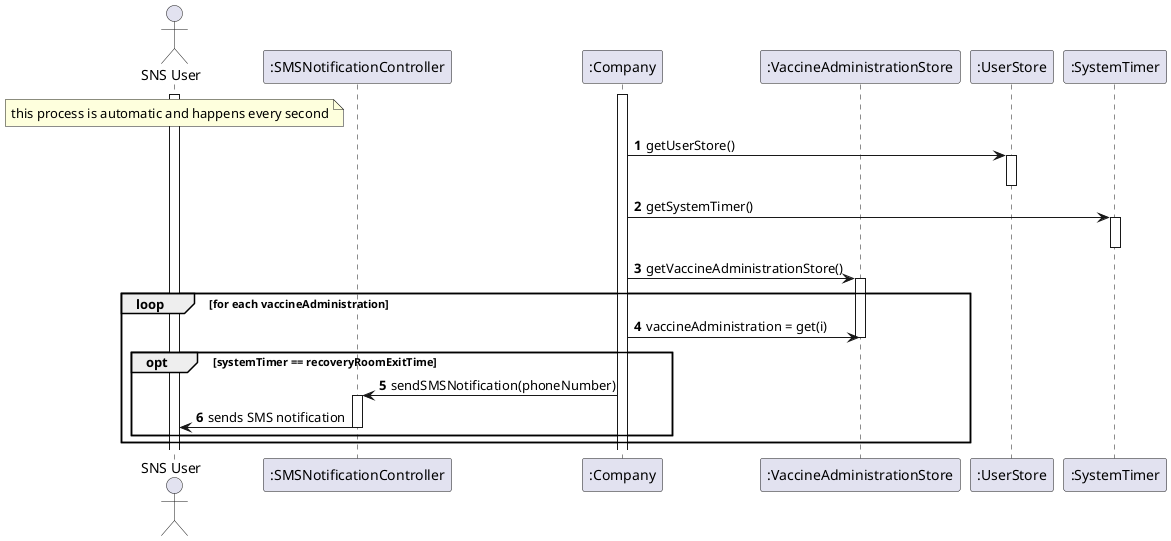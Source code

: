 @startuml
autonumber
'hide footbox
actor "SNS User" as user

participant ":SMSNotificationController" as ctrl
participant ":Company" as comp
participant ":VaccineAdministrationStore" as vastore
participant ":UserStore" as sustore
participant ":SystemTimer" as timer


activate user

note over user: this process is automatic and happens every second

activate comp
comp -> sustore : getUserStore()
activate sustore
deactivate sustore
comp -> timer : getSystemTimer()
activate timer
deactivate timer
comp -> vastore : getVaccineAdministrationStore()
activate vastore

loop for each vaccineAdministration
comp -> vastore : vaccineAdministration = get(i)
deactivate vastore

opt systemTimer == recoveryRoomExitTime
comp -> ctrl : sendSMSNotification(phoneNumber)
activate ctrl
ctrl -> user : sends SMS notification
deactivate ctrl
end
end
@enduml